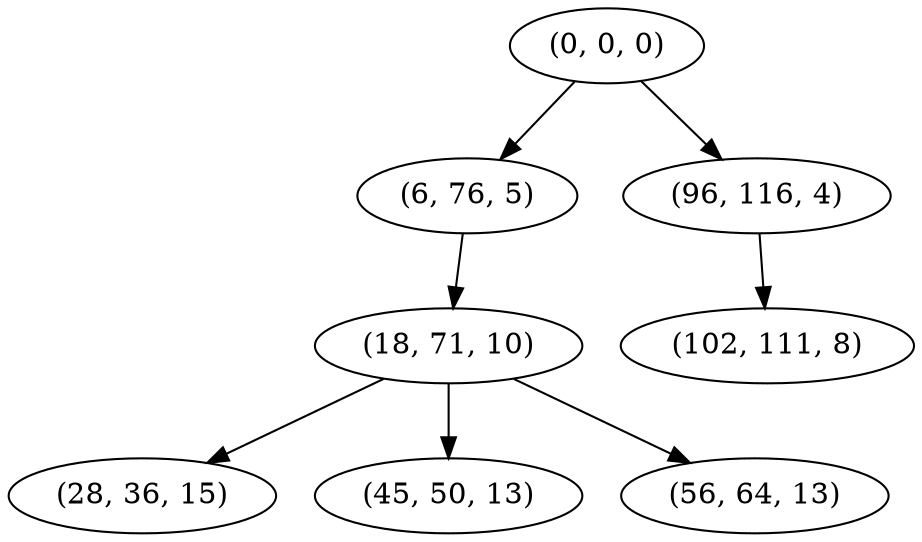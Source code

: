digraph tree {
    "(0, 0, 0)";
    "(6, 76, 5)";
    "(18, 71, 10)";
    "(28, 36, 15)";
    "(45, 50, 13)";
    "(56, 64, 13)";
    "(96, 116, 4)";
    "(102, 111, 8)";
    "(0, 0, 0)" -> "(6, 76, 5)";
    "(0, 0, 0)" -> "(96, 116, 4)";
    "(6, 76, 5)" -> "(18, 71, 10)";
    "(18, 71, 10)" -> "(28, 36, 15)";
    "(18, 71, 10)" -> "(45, 50, 13)";
    "(18, 71, 10)" -> "(56, 64, 13)";
    "(96, 116, 4)" -> "(102, 111, 8)";
}
